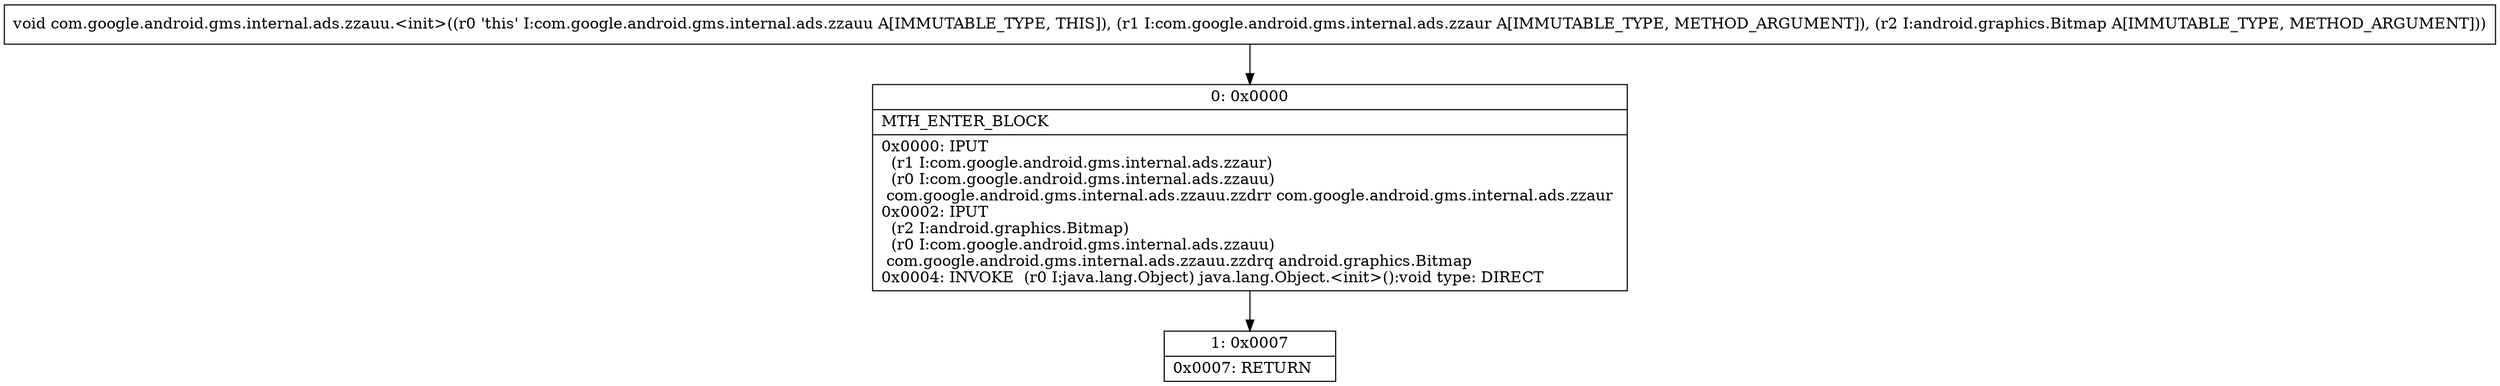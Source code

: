 digraph "CFG forcom.google.android.gms.internal.ads.zzauu.\<init\>(Lcom\/google\/android\/gms\/internal\/ads\/zzaur;Landroid\/graphics\/Bitmap;)V" {
Node_0 [shape=record,label="{0\:\ 0x0000|MTH_ENTER_BLOCK\l|0x0000: IPUT  \l  (r1 I:com.google.android.gms.internal.ads.zzaur)\l  (r0 I:com.google.android.gms.internal.ads.zzauu)\l com.google.android.gms.internal.ads.zzauu.zzdrr com.google.android.gms.internal.ads.zzaur \l0x0002: IPUT  \l  (r2 I:android.graphics.Bitmap)\l  (r0 I:com.google.android.gms.internal.ads.zzauu)\l com.google.android.gms.internal.ads.zzauu.zzdrq android.graphics.Bitmap \l0x0004: INVOKE  (r0 I:java.lang.Object) java.lang.Object.\<init\>():void type: DIRECT \l}"];
Node_1 [shape=record,label="{1\:\ 0x0007|0x0007: RETURN   \l}"];
MethodNode[shape=record,label="{void com.google.android.gms.internal.ads.zzauu.\<init\>((r0 'this' I:com.google.android.gms.internal.ads.zzauu A[IMMUTABLE_TYPE, THIS]), (r1 I:com.google.android.gms.internal.ads.zzaur A[IMMUTABLE_TYPE, METHOD_ARGUMENT]), (r2 I:android.graphics.Bitmap A[IMMUTABLE_TYPE, METHOD_ARGUMENT])) }"];
MethodNode -> Node_0;
Node_0 -> Node_1;
}

